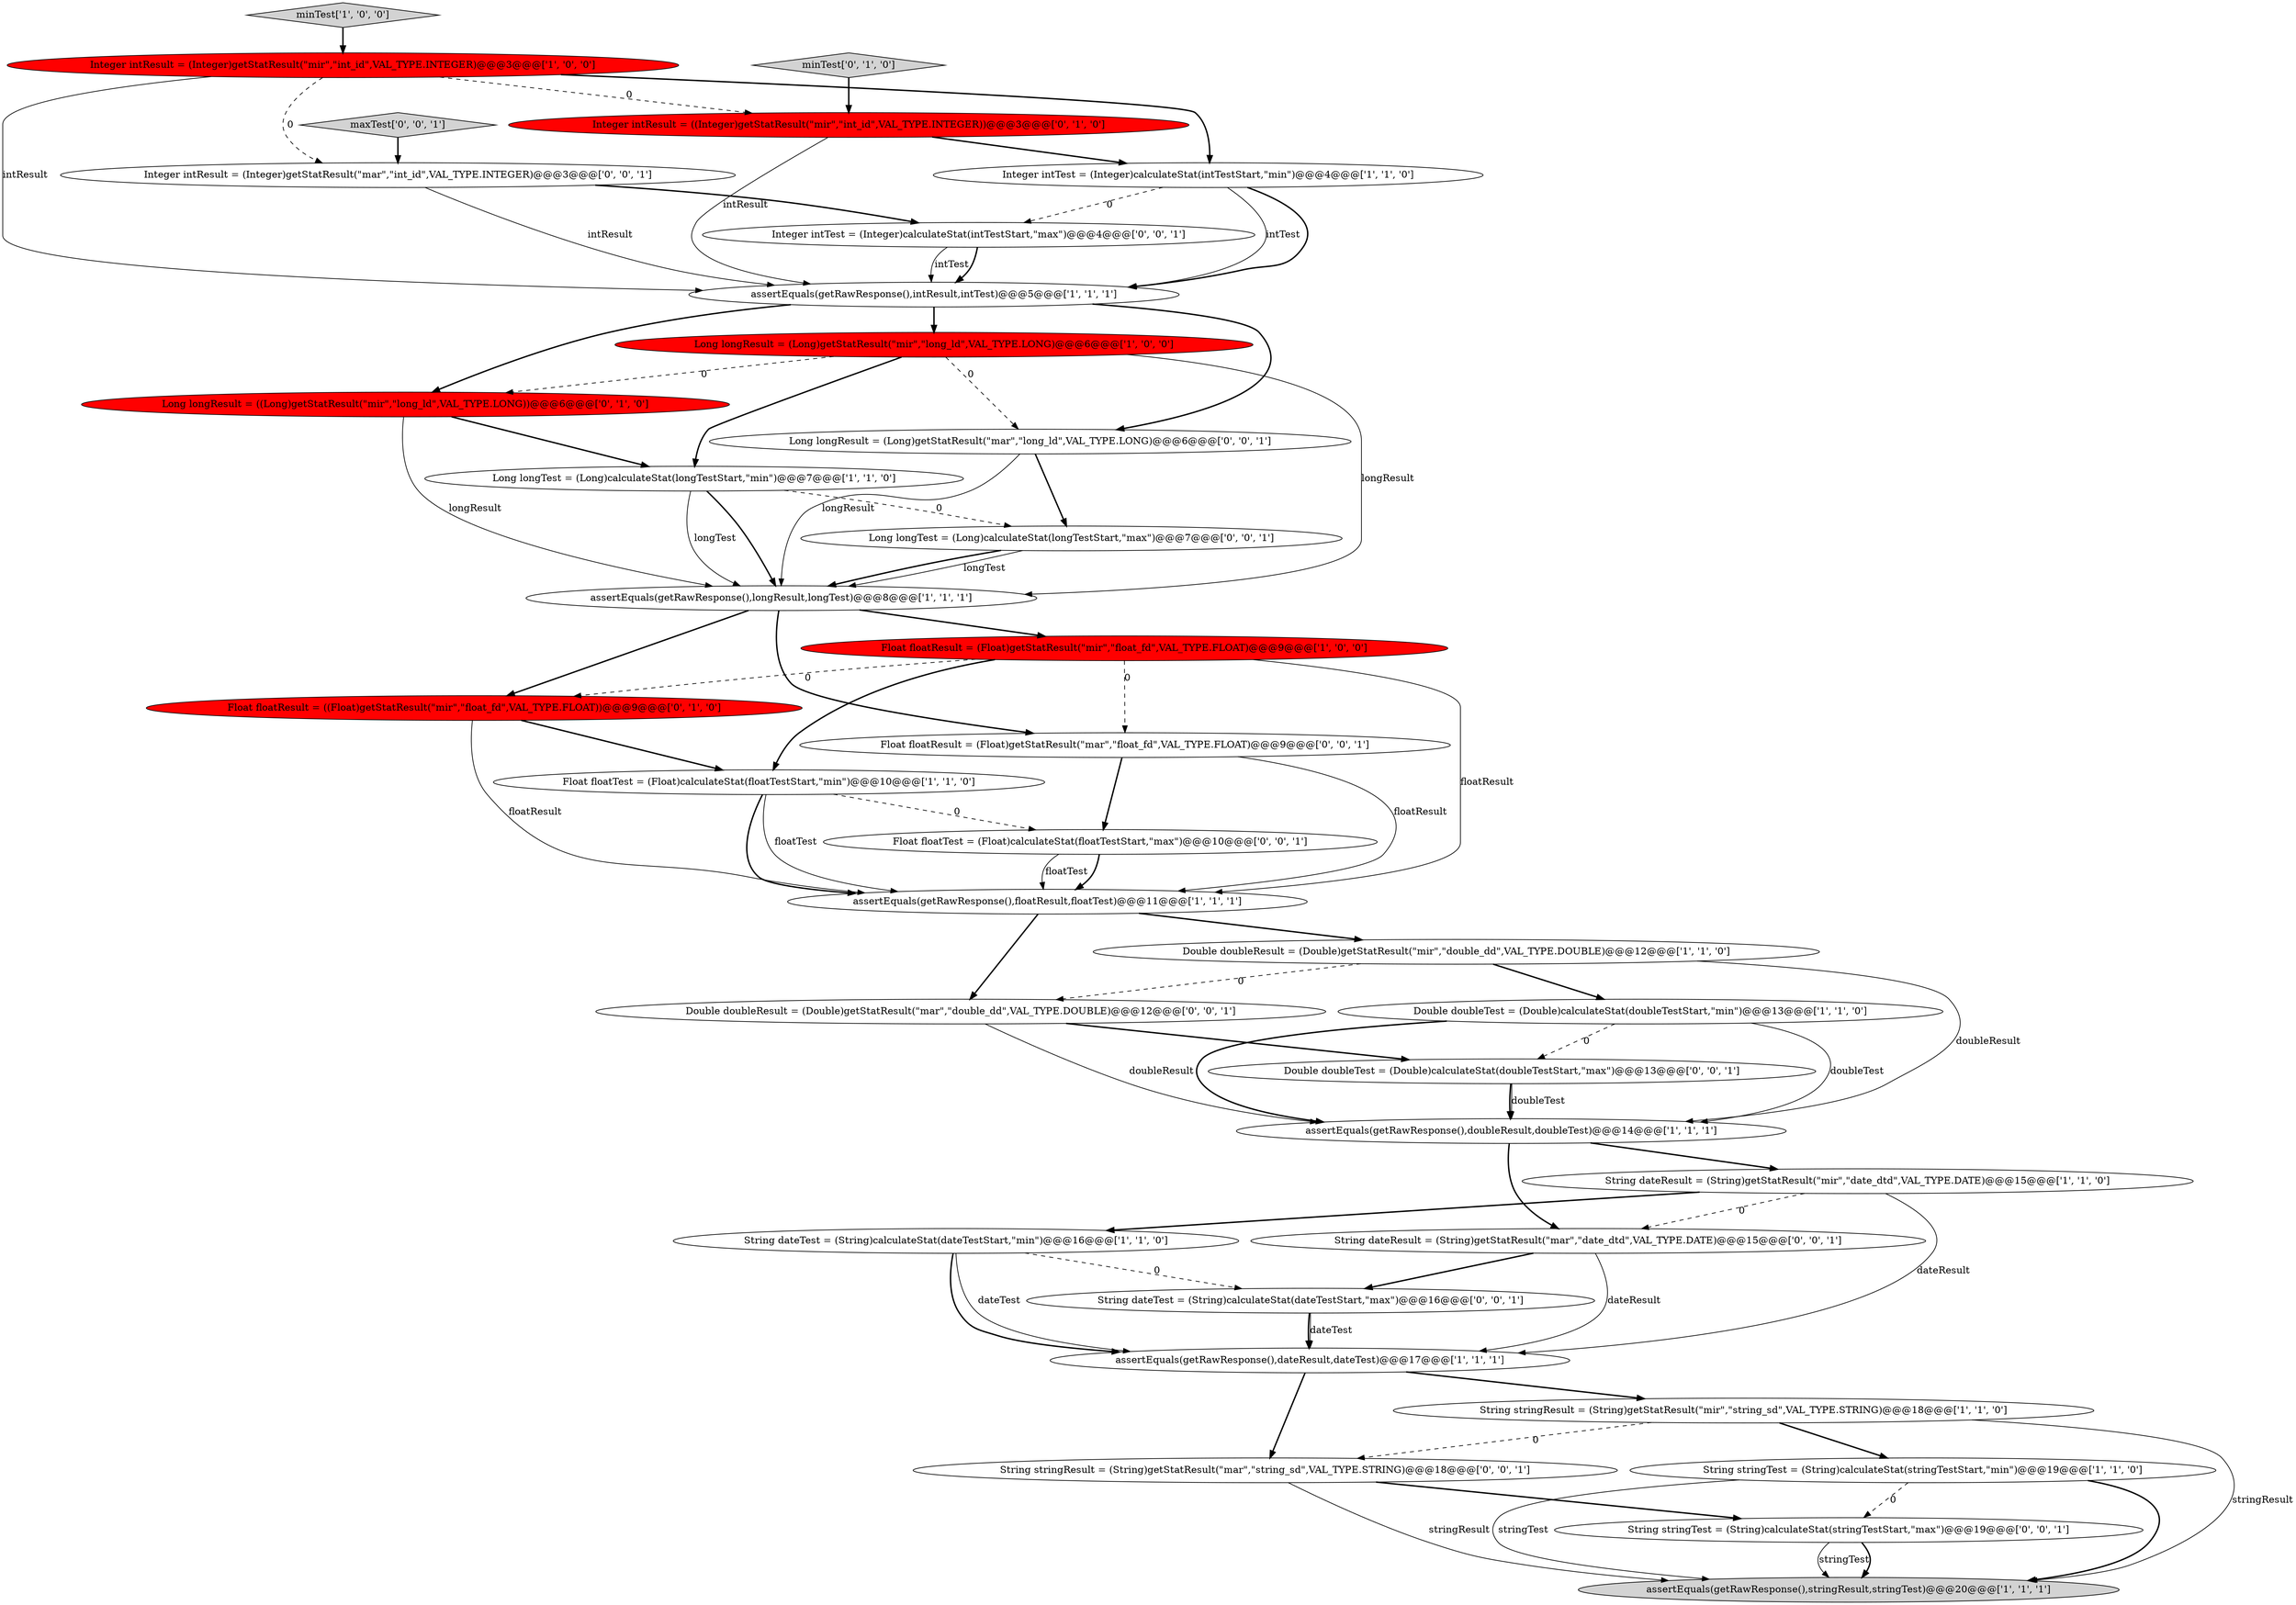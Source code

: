 digraph {
12 [style = filled, label = "Float floatResult = (Float)getStatResult(\"mir\",\"float_fd\",VAL_TYPE.FLOAT)@@@9@@@['1', '0', '0']", fillcolor = red, shape = ellipse image = "AAA1AAABBB1BBB"];
25 [style = filled, label = "String stringTest = (String)calculateStat(stringTestStart,\"max\")@@@19@@@['0', '0', '1']", fillcolor = white, shape = ellipse image = "AAA0AAABBB3BBB"];
5 [style = filled, label = "Integer intResult = (Integer)getStatResult(\"mir\",\"int_id\",VAL_TYPE.INTEGER)@@@3@@@['1', '0', '0']", fillcolor = red, shape = ellipse image = "AAA1AAABBB1BBB"];
32 [style = filled, label = "Long longResult = (Long)getStatResult(\"mar\",\"long_ld\",VAL_TYPE.LONG)@@@6@@@['0', '0', '1']", fillcolor = white, shape = ellipse image = "AAA0AAABBB3BBB"];
4 [style = filled, label = "assertEquals(getRawResponse(),longResult,longTest)@@@8@@@['1', '1', '1']", fillcolor = white, shape = ellipse image = "AAA0AAABBB1BBB"];
34 [style = filled, label = "Float floatResult = (Float)getStatResult(\"mar\",\"float_fd\",VAL_TYPE.FLOAT)@@@9@@@['0', '0', '1']", fillcolor = white, shape = ellipse image = "AAA0AAABBB3BBB"];
33 [style = filled, label = "Float floatTest = (Float)calculateStat(floatTestStart,\"max\")@@@10@@@['0', '0', '1']", fillcolor = white, shape = ellipse image = "AAA0AAABBB3BBB"];
16 [style = filled, label = "Integer intTest = (Integer)calculateStat(intTestStart,\"min\")@@@4@@@['1', '1', '0']", fillcolor = white, shape = ellipse image = "AAA0AAABBB1BBB"];
7 [style = filled, label = "minTest['1', '0', '0']", fillcolor = lightgray, shape = diamond image = "AAA0AAABBB1BBB"];
8 [style = filled, label = "assertEquals(getRawResponse(),stringResult,stringTest)@@@20@@@['1', '1', '1']", fillcolor = lightgray, shape = ellipse image = "AAA0AAABBB1BBB"];
28 [style = filled, label = "Integer intResult = (Integer)getStatResult(\"mar\",\"int_id\",VAL_TYPE.INTEGER)@@@3@@@['0', '0', '1']", fillcolor = white, shape = ellipse image = "AAA0AAABBB3BBB"];
35 [style = filled, label = "Double doubleTest = (Double)calculateStat(doubleTestStart,\"max\")@@@13@@@['0', '0', '1']", fillcolor = white, shape = ellipse image = "AAA0AAABBB3BBB"];
3 [style = filled, label = "String stringResult = (String)getStatResult(\"mir\",\"string_sd\",VAL_TYPE.STRING)@@@18@@@['1', '1', '0']", fillcolor = white, shape = ellipse image = "AAA0AAABBB1BBB"];
29 [style = filled, label = "Long longTest = (Long)calculateStat(longTestStart,\"max\")@@@7@@@['0', '0', '1']", fillcolor = white, shape = ellipse image = "AAA0AAABBB3BBB"];
19 [style = filled, label = "Float floatResult = ((Float)getStatResult(\"mir\",\"float_fd\",VAL_TYPE.FLOAT))@@@9@@@['0', '1', '0']", fillcolor = red, shape = ellipse image = "AAA1AAABBB2BBB"];
30 [style = filled, label = "String dateResult = (String)getStatResult(\"mar\",\"date_dtd\",VAL_TYPE.DATE)@@@15@@@['0', '0', '1']", fillcolor = white, shape = ellipse image = "AAA0AAABBB3BBB"];
13 [style = filled, label = "Long longResult = (Long)getStatResult(\"mir\",\"long_ld\",VAL_TYPE.LONG)@@@6@@@['1', '0', '0']", fillcolor = red, shape = ellipse image = "AAA1AAABBB1BBB"];
24 [style = filled, label = "Double doubleResult = (Double)getStatResult(\"mar\",\"double_dd\",VAL_TYPE.DOUBLE)@@@12@@@['0', '0', '1']", fillcolor = white, shape = ellipse image = "AAA0AAABBB3BBB"];
31 [style = filled, label = "Integer intTest = (Integer)calculateStat(intTestStart,\"max\")@@@4@@@['0', '0', '1']", fillcolor = white, shape = ellipse image = "AAA0AAABBB3BBB"];
27 [style = filled, label = "maxTest['0', '0', '1']", fillcolor = lightgray, shape = diamond image = "AAA0AAABBB3BBB"];
10 [style = filled, label = "Double doubleResult = (Double)getStatResult(\"mir\",\"double_dd\",VAL_TYPE.DOUBLE)@@@12@@@['1', '1', '0']", fillcolor = white, shape = ellipse image = "AAA0AAABBB1BBB"];
11 [style = filled, label = "Double doubleTest = (Double)calculateStat(doubleTestStart,\"min\")@@@13@@@['1', '1', '0']", fillcolor = white, shape = ellipse image = "AAA0AAABBB1BBB"];
2 [style = filled, label = "String dateResult = (String)getStatResult(\"mir\",\"date_dtd\",VAL_TYPE.DATE)@@@15@@@['1', '1', '0']", fillcolor = white, shape = ellipse image = "AAA0AAABBB1BBB"];
14 [style = filled, label = "assertEquals(getRawResponse(),dateResult,dateTest)@@@17@@@['1', '1', '1']", fillcolor = white, shape = ellipse image = "AAA0AAABBB1BBB"];
20 [style = filled, label = "Long longResult = ((Long)getStatResult(\"mir\",\"long_ld\",VAL_TYPE.LONG))@@@6@@@['0', '1', '0']", fillcolor = red, shape = ellipse image = "AAA1AAABBB2BBB"];
17 [style = filled, label = "assertEquals(getRawResponse(),doubleResult,doubleTest)@@@14@@@['1', '1', '1']", fillcolor = white, shape = ellipse image = "AAA0AAABBB1BBB"];
0 [style = filled, label = "Long longTest = (Long)calculateStat(longTestStart,\"min\")@@@7@@@['1', '1', '0']", fillcolor = white, shape = ellipse image = "AAA0AAABBB1BBB"];
1 [style = filled, label = "assertEquals(getRawResponse(),intResult,intTest)@@@5@@@['1', '1', '1']", fillcolor = white, shape = ellipse image = "AAA0AAABBB1BBB"];
22 [style = filled, label = "Integer intResult = ((Integer)getStatResult(\"mir\",\"int_id\",VAL_TYPE.INTEGER))@@@3@@@['0', '1', '0']", fillcolor = red, shape = ellipse image = "AAA1AAABBB2BBB"];
21 [style = filled, label = "minTest['0', '1', '0']", fillcolor = lightgray, shape = diamond image = "AAA0AAABBB2BBB"];
6 [style = filled, label = "String dateTest = (String)calculateStat(dateTestStart,\"min\")@@@16@@@['1', '1', '0']", fillcolor = white, shape = ellipse image = "AAA0AAABBB1BBB"];
15 [style = filled, label = "String stringTest = (String)calculateStat(stringTestStart,\"min\")@@@19@@@['1', '1', '0']", fillcolor = white, shape = ellipse image = "AAA0AAABBB1BBB"];
18 [style = filled, label = "assertEquals(getRawResponse(),floatResult,floatTest)@@@11@@@['1', '1', '1']", fillcolor = white, shape = ellipse image = "AAA0AAABBB1BBB"];
23 [style = filled, label = "String dateTest = (String)calculateStat(dateTestStart,\"max\")@@@16@@@['0', '0', '1']", fillcolor = white, shape = ellipse image = "AAA0AAABBB3BBB"];
26 [style = filled, label = "String stringResult = (String)getStatResult(\"mar\",\"string_sd\",VAL_TYPE.STRING)@@@18@@@['0', '0', '1']", fillcolor = white, shape = ellipse image = "AAA0AAABBB3BBB"];
9 [style = filled, label = "Float floatTest = (Float)calculateStat(floatTestStart,\"min\")@@@10@@@['1', '1', '0']", fillcolor = white, shape = ellipse image = "AAA0AAABBB1BBB"];
13->4 [style = solid, label="longResult"];
14->3 [style = bold, label=""];
16->1 [style = solid, label="intTest"];
25->8 [style = solid, label="stringTest"];
29->4 [style = bold, label=""];
18->24 [style = bold, label=""];
3->8 [style = solid, label="stringResult"];
28->1 [style = solid, label="intResult"];
24->17 [style = solid, label="doubleResult"];
35->17 [style = solid, label="doubleTest"];
16->31 [style = dashed, label="0"];
3->26 [style = dashed, label="0"];
22->16 [style = bold, label=""];
2->6 [style = bold, label=""];
24->35 [style = bold, label=""];
22->1 [style = solid, label="intResult"];
13->20 [style = dashed, label="0"];
28->31 [style = bold, label=""];
26->25 [style = bold, label=""];
20->0 [style = bold, label=""];
34->33 [style = bold, label=""];
4->19 [style = bold, label=""];
30->23 [style = bold, label=""];
27->28 [style = bold, label=""];
5->1 [style = solid, label="intResult"];
1->20 [style = bold, label=""];
17->30 [style = bold, label=""];
3->15 [style = bold, label=""];
31->1 [style = solid, label="intTest"];
31->1 [style = bold, label=""];
20->4 [style = solid, label="longResult"];
12->9 [style = bold, label=""];
2->30 [style = dashed, label="0"];
1->13 [style = bold, label=""];
11->17 [style = solid, label="doubleTest"];
34->18 [style = solid, label="floatResult"];
6->14 [style = solid, label="dateTest"];
13->32 [style = dashed, label="0"];
32->4 [style = solid, label="longResult"];
32->29 [style = bold, label=""];
5->16 [style = bold, label=""];
6->14 [style = bold, label=""];
23->14 [style = bold, label=""];
14->26 [style = bold, label=""];
9->33 [style = dashed, label="0"];
2->14 [style = solid, label="dateResult"];
7->5 [style = bold, label=""];
26->8 [style = solid, label="stringResult"];
15->25 [style = dashed, label="0"];
23->14 [style = solid, label="dateTest"];
9->18 [style = bold, label=""];
5->28 [style = dashed, label="0"];
12->19 [style = dashed, label="0"];
18->10 [style = bold, label=""];
17->2 [style = bold, label=""];
16->1 [style = bold, label=""];
19->9 [style = bold, label=""];
0->4 [style = bold, label=""];
21->22 [style = bold, label=""];
33->18 [style = bold, label=""];
0->4 [style = solid, label="longTest"];
9->18 [style = solid, label="floatTest"];
19->18 [style = solid, label="floatResult"];
30->14 [style = solid, label="dateResult"];
6->23 [style = dashed, label="0"];
0->29 [style = dashed, label="0"];
35->17 [style = bold, label=""];
4->12 [style = bold, label=""];
1->32 [style = bold, label=""];
11->17 [style = bold, label=""];
25->8 [style = bold, label=""];
33->18 [style = solid, label="floatTest"];
15->8 [style = solid, label="stringTest"];
29->4 [style = solid, label="longTest"];
12->18 [style = solid, label="floatResult"];
12->34 [style = dashed, label="0"];
10->24 [style = dashed, label="0"];
15->8 [style = bold, label=""];
4->34 [style = bold, label=""];
11->35 [style = dashed, label="0"];
10->17 [style = solid, label="doubleResult"];
13->0 [style = bold, label=""];
10->11 [style = bold, label=""];
5->22 [style = dashed, label="0"];
}
